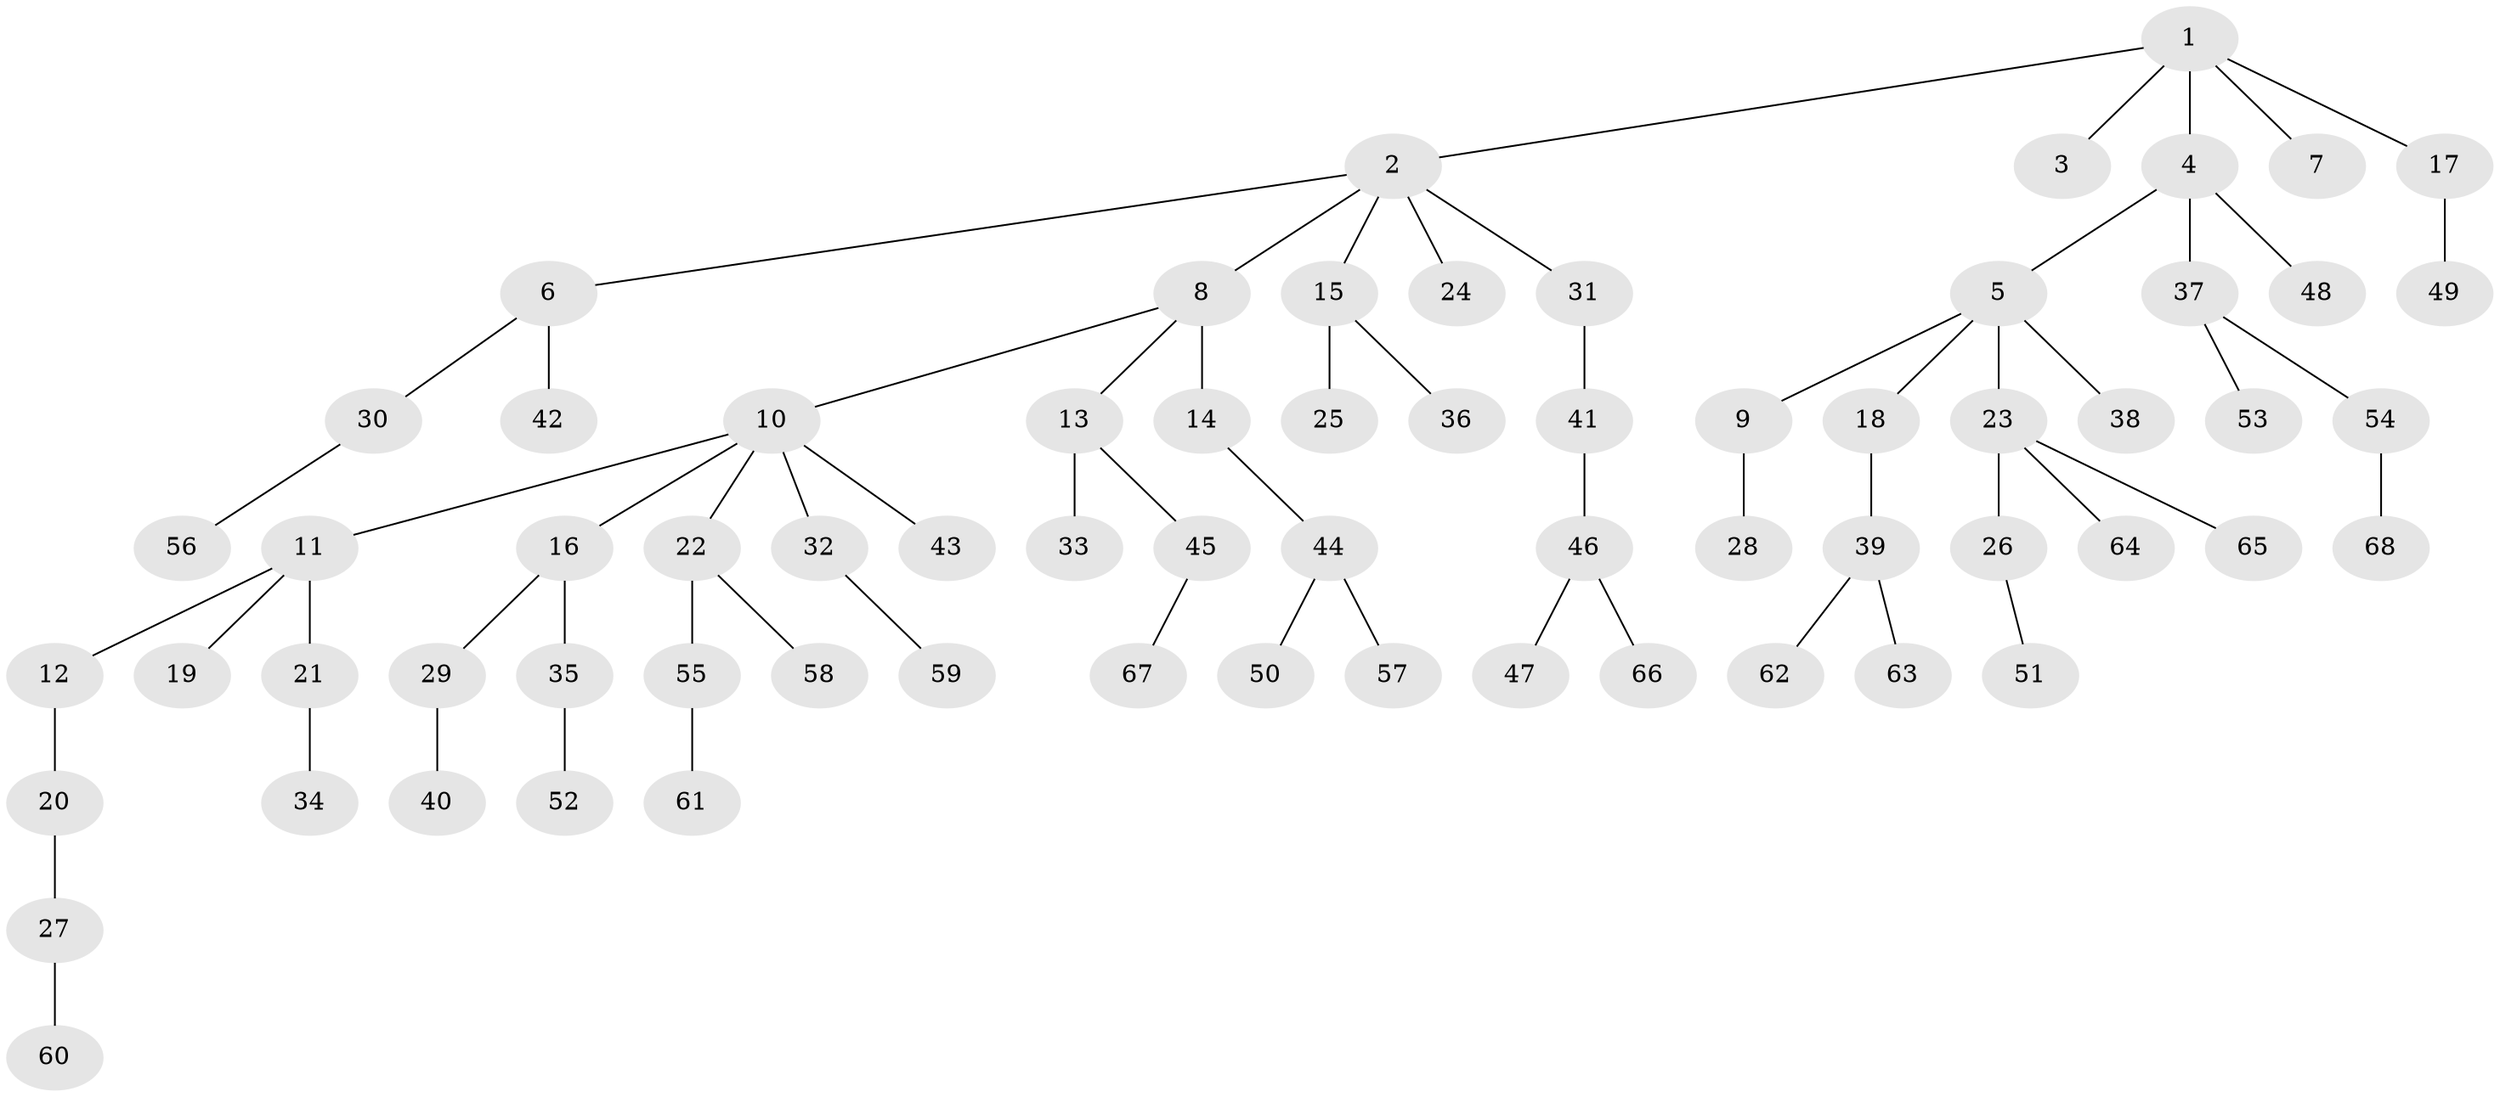 // original degree distribution, {4: 0.05185185185185185, 7: 0.02962962962962963, 2: 0.34074074074074073, 5: 0.022222222222222223, 3: 0.1111111111111111, 1: 0.4444444444444444}
// Generated by graph-tools (version 1.1) at 2025/36/03/09/25 02:36:44]
// undirected, 68 vertices, 67 edges
graph export_dot {
graph [start="1"]
  node [color=gray90,style=filled];
  1;
  2;
  3;
  4;
  5;
  6;
  7;
  8;
  9;
  10;
  11;
  12;
  13;
  14;
  15;
  16;
  17;
  18;
  19;
  20;
  21;
  22;
  23;
  24;
  25;
  26;
  27;
  28;
  29;
  30;
  31;
  32;
  33;
  34;
  35;
  36;
  37;
  38;
  39;
  40;
  41;
  42;
  43;
  44;
  45;
  46;
  47;
  48;
  49;
  50;
  51;
  52;
  53;
  54;
  55;
  56;
  57;
  58;
  59;
  60;
  61;
  62;
  63;
  64;
  65;
  66;
  67;
  68;
  1 -- 2 [weight=1.0];
  1 -- 3 [weight=1.0];
  1 -- 4 [weight=2.0];
  1 -- 7 [weight=1.0];
  1 -- 17 [weight=1.0];
  2 -- 6 [weight=1.0];
  2 -- 8 [weight=1.0];
  2 -- 15 [weight=1.0];
  2 -- 24 [weight=1.0];
  2 -- 31 [weight=1.0];
  4 -- 5 [weight=1.0];
  4 -- 37 [weight=1.0];
  4 -- 48 [weight=1.0];
  5 -- 9 [weight=1.0];
  5 -- 18 [weight=1.0];
  5 -- 23 [weight=2.0];
  5 -- 38 [weight=1.0];
  6 -- 30 [weight=1.0];
  6 -- 42 [weight=1.0];
  8 -- 10 [weight=1.0];
  8 -- 13 [weight=1.0];
  8 -- 14 [weight=3.0];
  9 -- 28 [weight=1.0];
  10 -- 11 [weight=1.0];
  10 -- 16 [weight=1.0];
  10 -- 22 [weight=1.0];
  10 -- 32 [weight=1.0];
  10 -- 43 [weight=1.0];
  11 -- 12 [weight=1.0];
  11 -- 19 [weight=1.0];
  11 -- 21 [weight=1.0];
  12 -- 20 [weight=1.0];
  13 -- 33 [weight=2.0];
  13 -- 45 [weight=1.0];
  14 -- 44 [weight=1.0];
  15 -- 25 [weight=1.0];
  15 -- 36 [weight=1.0];
  16 -- 29 [weight=1.0];
  16 -- 35 [weight=1.0];
  17 -- 49 [weight=1.0];
  18 -- 39 [weight=2.0];
  20 -- 27 [weight=1.0];
  21 -- 34 [weight=1.0];
  22 -- 55 [weight=1.0];
  22 -- 58 [weight=1.0];
  23 -- 26 [weight=1.0];
  23 -- 64 [weight=1.0];
  23 -- 65 [weight=1.0];
  26 -- 51 [weight=1.0];
  27 -- 60 [weight=1.0];
  29 -- 40 [weight=2.0];
  30 -- 56 [weight=1.0];
  31 -- 41 [weight=1.0];
  32 -- 59 [weight=1.0];
  35 -- 52 [weight=1.0];
  37 -- 53 [weight=1.0];
  37 -- 54 [weight=1.0];
  39 -- 62 [weight=1.0];
  39 -- 63 [weight=1.0];
  41 -- 46 [weight=1.0];
  44 -- 50 [weight=1.0];
  44 -- 57 [weight=1.0];
  45 -- 67 [weight=1.0];
  46 -- 47 [weight=1.0];
  46 -- 66 [weight=1.0];
  54 -- 68 [weight=1.0];
  55 -- 61 [weight=1.0];
}
